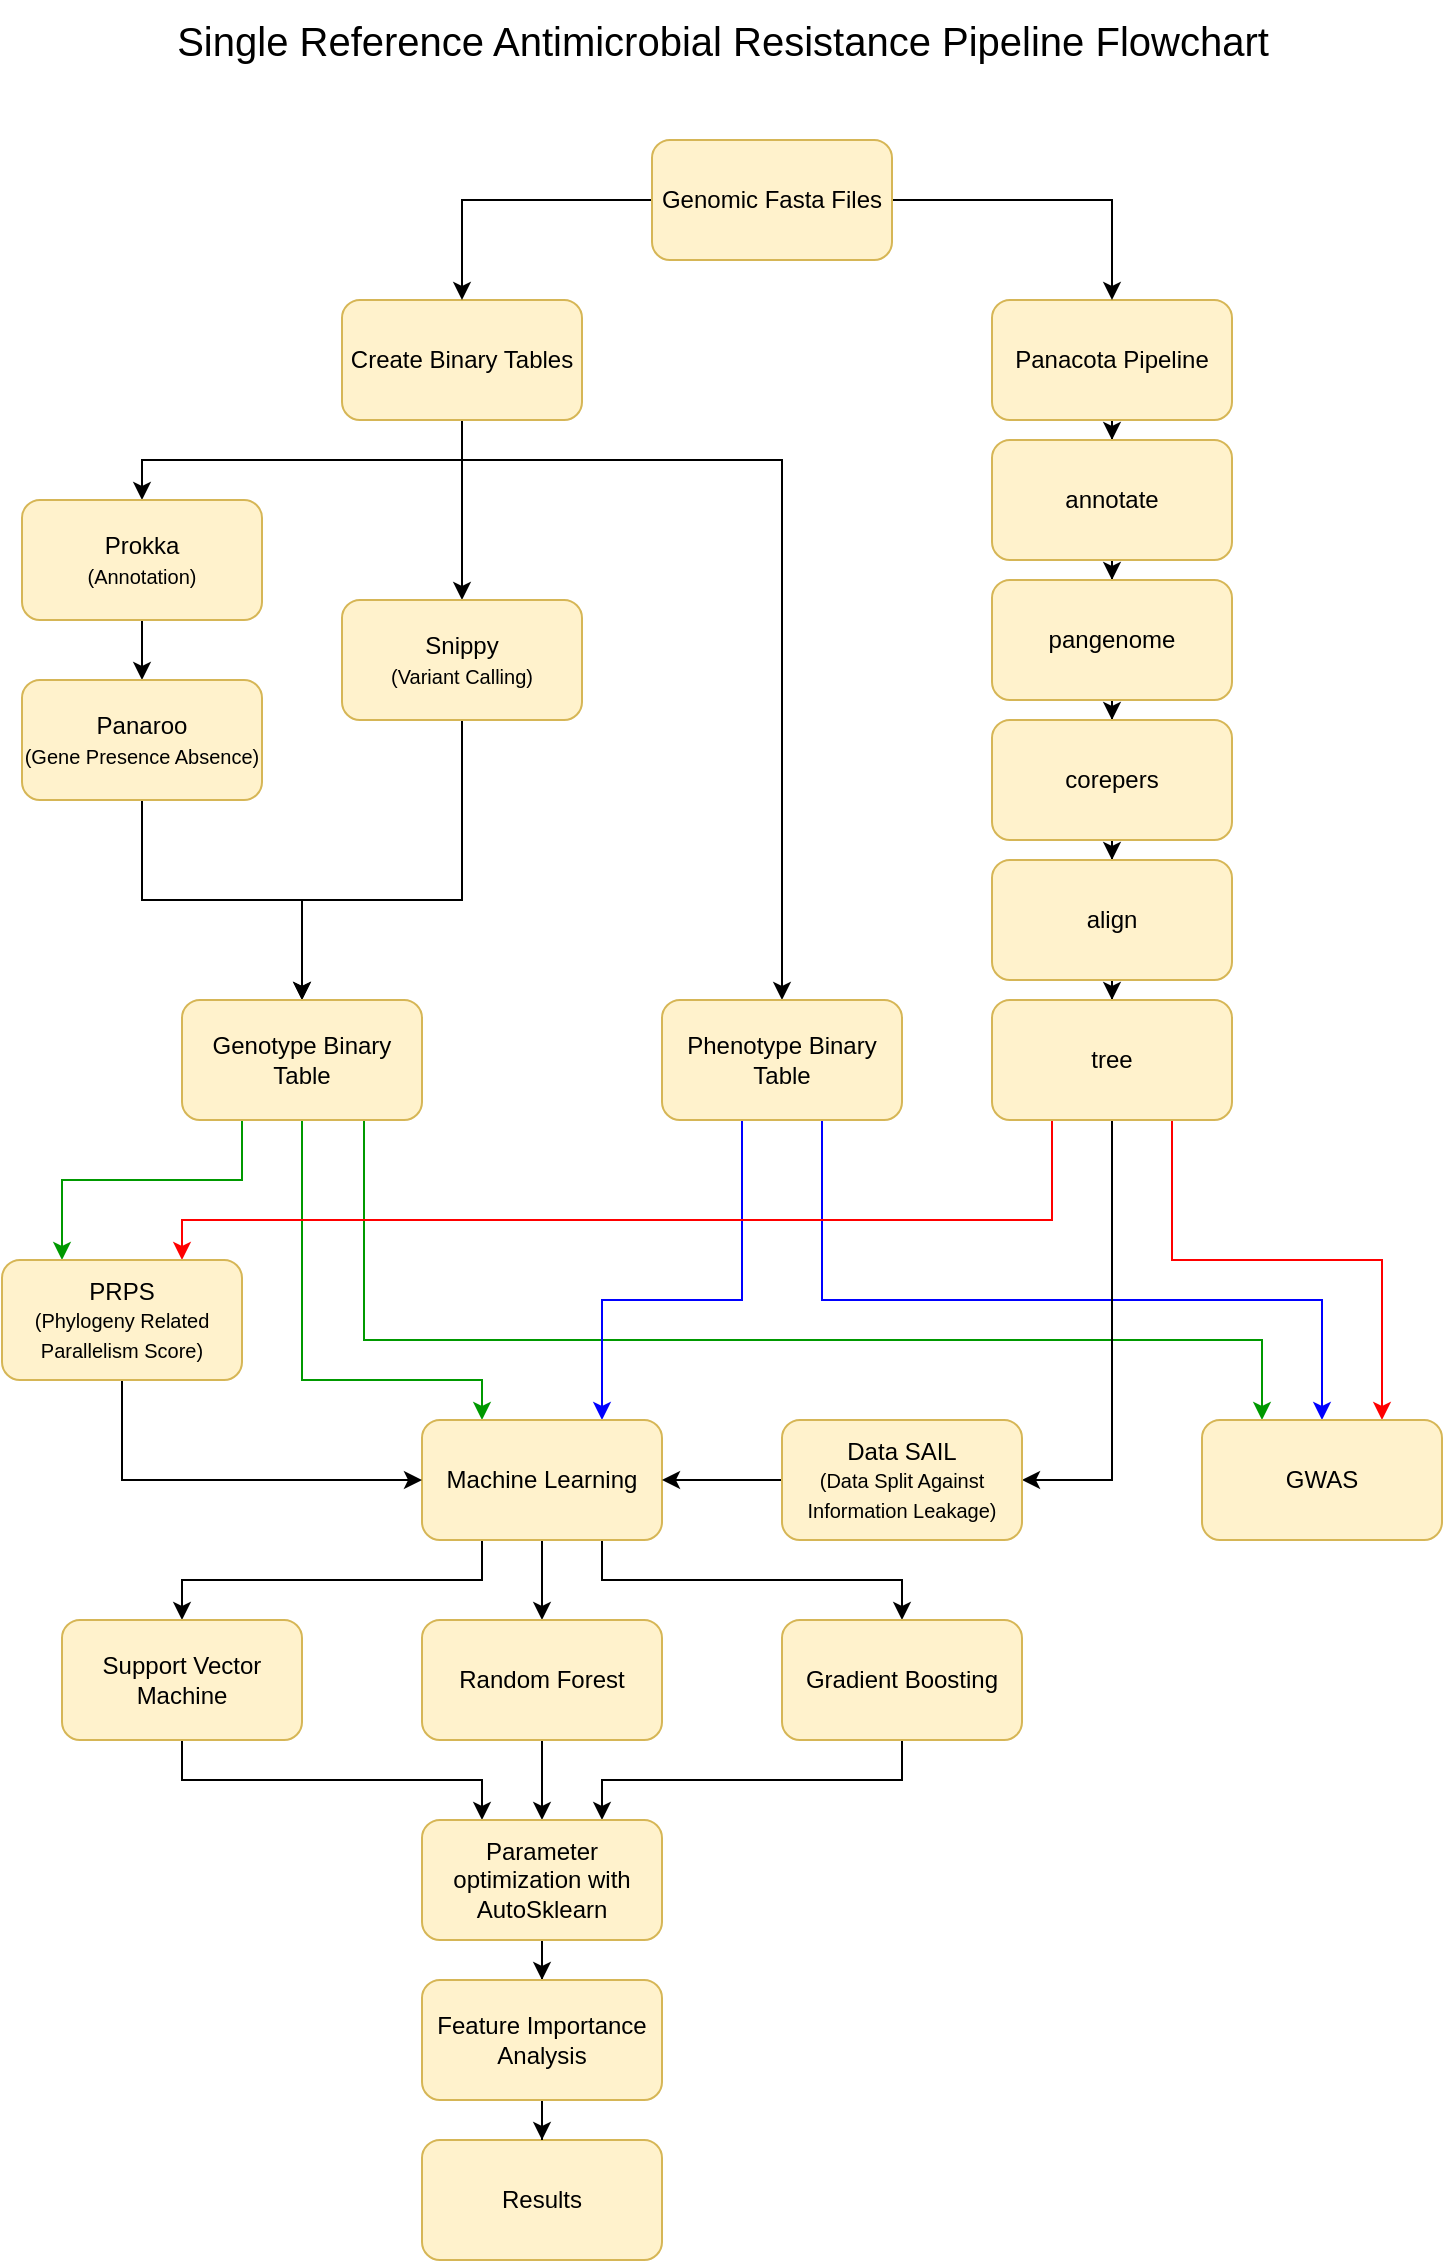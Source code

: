 <mxfile version="23.1.5" type="device">
  <diagram name="Page-1" id="MbhGSACNb4gu_uGpFhin">
    <mxGraphModel dx="1434" dy="836" grid="1" gridSize="10" guides="1" tooltips="1" connect="1" arrows="1" fold="1" page="1" pageScale="1" pageWidth="827" pageHeight="1169" background="none" math="0" shadow="0">
      <root>
        <mxCell id="0" />
        <mxCell id="1" parent="0" />
        <mxCell id="acNoMvWJMsMCijYzbIam-12" style="edgeStyle=orthogonalEdgeStyle;rounded=0;orthogonalLoop=1;jettySize=auto;html=1;exitX=0.5;exitY=1;exitDx=0;exitDy=0;entryX=0.5;entryY=0;entryDx=0;entryDy=0;" parent="1" source="acNoMvWJMsMCijYzbIam-1" target="acNoMvWJMsMCijYzbIam-8" edge="1">
          <mxGeometry relative="1" as="geometry">
            <Array as="points">
              <mxPoint x="284" y="220" />
              <mxPoint x="284" y="220" />
            </Array>
          </mxGeometry>
        </mxCell>
        <mxCell id="acNoMvWJMsMCijYzbIam-13" style="edgeStyle=orthogonalEdgeStyle;rounded=0;orthogonalLoop=1;jettySize=auto;html=1;exitX=0.5;exitY=1;exitDx=0;exitDy=0;entryX=0.5;entryY=0;entryDx=0;entryDy=0;" parent="1" source="acNoMvWJMsMCijYzbIam-1" target="acNoMvWJMsMCijYzbIam-2" edge="1">
          <mxGeometry relative="1" as="geometry" />
        </mxCell>
        <mxCell id="acNoMvWJMsMCijYzbIam-24" style="edgeStyle=orthogonalEdgeStyle;rounded=0;orthogonalLoop=1;jettySize=auto;html=1;exitX=0.5;exitY=1;exitDx=0;exitDy=0;entryX=0.5;entryY=0;entryDx=0;entryDy=0;" parent="1" source="acNoMvWJMsMCijYzbIam-1" target="acNoMvWJMsMCijYzbIam-25" edge="1">
          <mxGeometry relative="1" as="geometry">
            <mxPoint x="444" y="260" as="targetPoint" />
            <Array as="points">
              <mxPoint x="284" y="240" />
              <mxPoint x="444" y="240" />
            </Array>
          </mxGeometry>
        </mxCell>
        <mxCell id="acNoMvWJMsMCijYzbIam-1" value="Create Binary Tables" style="rounded=1;whiteSpace=wrap;html=1;fillColor=#fff2cc;strokeColor=#d6b656;" parent="1" vertex="1">
          <mxGeometry x="224" y="160" width="120" height="60" as="geometry" />
        </mxCell>
        <mxCell id="acNoMvWJMsMCijYzbIam-22" style="edgeStyle=orthogonalEdgeStyle;rounded=0;orthogonalLoop=1;jettySize=auto;html=1;exitX=0.5;exitY=1;exitDx=0;exitDy=0;entryX=0.5;entryY=0;entryDx=0;entryDy=0;" parent="1" source="acNoMvWJMsMCijYzbIam-2" target="acNoMvWJMsMCijYzbIam-10" edge="1">
          <mxGeometry relative="1" as="geometry" />
        </mxCell>
        <mxCell id="acNoMvWJMsMCijYzbIam-2" value="Prokka&lt;br&gt;&lt;font style=&quot;font-size: 10px;&quot;&gt;(Annotation)&lt;/font&gt;" style="whiteSpace=wrap;html=1;rounded=1;fillColor=#fff2cc;strokeColor=#d6b656;" parent="1" vertex="1">
          <mxGeometry x="64" y="260" width="120" height="60" as="geometry" />
        </mxCell>
        <mxCell id="acNoMvWJMsMCijYzbIam-21" style="edgeStyle=orthogonalEdgeStyle;rounded=0;orthogonalLoop=1;jettySize=auto;html=1;exitX=0.5;exitY=1;exitDx=0;exitDy=0;" parent="1" source="acNoMvWJMsMCijYzbIam-8" target="acNoMvWJMsMCijYzbIam-19" edge="1">
          <mxGeometry relative="1" as="geometry">
            <Array as="points">
              <mxPoint x="284" y="460" />
              <mxPoint x="204" y="460" />
            </Array>
          </mxGeometry>
        </mxCell>
        <mxCell id="acNoMvWJMsMCijYzbIam-8" value="Snippy&lt;br&gt;&lt;font style=&quot;font-size: 10px;&quot;&gt;(Variant Calling)&lt;/font&gt;" style="rounded=1;whiteSpace=wrap;html=1;fillColor=#fff2cc;strokeColor=#d6b656;" parent="1" vertex="1">
          <mxGeometry x="224" y="310" width="120" height="60" as="geometry" />
        </mxCell>
        <mxCell id="acNoMvWJMsMCijYzbIam-23" style="edgeStyle=orthogonalEdgeStyle;rounded=0;orthogonalLoop=1;jettySize=auto;html=1;exitX=0.5;exitY=1;exitDx=0;exitDy=0;entryX=0.5;entryY=0;entryDx=0;entryDy=0;" parent="1" source="acNoMvWJMsMCijYzbIam-10" target="acNoMvWJMsMCijYzbIam-19" edge="1">
          <mxGeometry relative="1" as="geometry" />
        </mxCell>
        <mxCell id="acNoMvWJMsMCijYzbIam-10" value="Panaroo&lt;br&gt;&lt;font style=&quot;font-size: 10px;&quot;&gt;(Gene Presence Absence)&lt;/font&gt;" style="whiteSpace=wrap;html=1;rounded=1;fillColor=#fff2cc;strokeColor=#d6b656;" parent="1" vertex="1">
          <mxGeometry x="64" y="350" width="120" height="60" as="geometry" />
        </mxCell>
        <mxCell id="EttusDQc6cs6hr2crV58-27" style="edgeStyle=orthogonalEdgeStyle;rounded=0;orthogonalLoop=1;jettySize=auto;html=1;exitX=0.75;exitY=1;exitDx=0;exitDy=0;strokeColor=#009900;entryX=0.25;entryY=0;entryDx=0;entryDy=0;" parent="1" source="acNoMvWJMsMCijYzbIam-19" target="EttusDQc6cs6hr2crV58-15" edge="1">
          <mxGeometry relative="1" as="geometry">
            <Array as="points">
              <mxPoint x="235" y="570" />
              <mxPoint x="235" y="680" />
              <mxPoint x="684" y="680" />
            </Array>
          </mxGeometry>
        </mxCell>
        <mxCell id="EttusDQc6cs6hr2crV58-38" style="edgeStyle=orthogonalEdgeStyle;rounded=0;orthogonalLoop=1;jettySize=auto;html=1;exitX=0.5;exitY=1;exitDx=0;exitDy=0;entryX=0.25;entryY=0;entryDx=0;entryDy=0;strokeColor=#009900;" parent="1" source="acNoMvWJMsMCijYzbIam-19" target="EttusDQc6cs6hr2crV58-21" edge="1">
          <mxGeometry relative="1" as="geometry">
            <Array as="points">
              <mxPoint x="204" y="700" />
              <mxPoint x="294" y="700" />
            </Array>
          </mxGeometry>
        </mxCell>
        <mxCell id="EttusDQc6cs6hr2crV58-49" style="edgeStyle=orthogonalEdgeStyle;rounded=0;orthogonalLoop=1;jettySize=auto;html=1;exitX=0.25;exitY=1;exitDx=0;exitDy=0;entryX=0.25;entryY=0;entryDx=0;entryDy=0;strokeColor=#009900;" parent="1" source="acNoMvWJMsMCijYzbIam-19" target="EttusDQc6cs6hr2crV58-48" edge="1">
          <mxGeometry relative="1" as="geometry">
            <Array as="points">
              <mxPoint x="174" y="600" />
              <mxPoint x="84" y="600" />
            </Array>
          </mxGeometry>
        </mxCell>
        <mxCell id="acNoMvWJMsMCijYzbIam-19" value="Genotype Binary Table" style="whiteSpace=wrap;html=1;rounded=1;fillColor=#fff2cc;strokeColor=#d6b656;" parent="1" vertex="1">
          <mxGeometry x="144" y="510" width="120" height="60" as="geometry" />
        </mxCell>
        <mxCell id="EttusDQc6cs6hr2crV58-35" style="edgeStyle=orthogonalEdgeStyle;rounded=0;orthogonalLoop=1;jettySize=auto;html=1;exitX=0.75;exitY=1;exitDx=0;exitDy=0;entryX=0.5;entryY=0;entryDx=0;entryDy=0;strokeColor=#0000FF;" parent="1" source="acNoMvWJMsMCijYzbIam-25" target="EttusDQc6cs6hr2crV58-15" edge="1">
          <mxGeometry relative="1" as="geometry">
            <Array as="points">
              <mxPoint x="464" y="570" />
              <mxPoint x="464" y="660" />
              <mxPoint x="714" y="660" />
            </Array>
          </mxGeometry>
        </mxCell>
        <mxCell id="EttusDQc6cs6hr2crV58-39" style="edgeStyle=orthogonalEdgeStyle;rounded=0;orthogonalLoop=1;jettySize=auto;html=1;entryX=0.75;entryY=0;entryDx=0;entryDy=0;strokeColor=#0000FF;" parent="1" target="EttusDQc6cs6hr2crV58-21" edge="1">
          <mxGeometry relative="1" as="geometry">
            <mxPoint x="424" y="570" as="sourcePoint" />
            <Array as="points">
              <mxPoint x="424" y="660" />
              <mxPoint x="354" y="660" />
            </Array>
          </mxGeometry>
        </mxCell>
        <mxCell id="acNoMvWJMsMCijYzbIam-25" value="Phenotype Binary Table" style="whiteSpace=wrap;html=1;rounded=1;fillColor=#fff2cc;strokeColor=#d6b656;" parent="1" vertex="1">
          <mxGeometry x="384" y="510" width="120" height="60" as="geometry" />
        </mxCell>
        <mxCell id="EttusDQc6cs6hr2crV58-4" value="" style="edgeStyle=orthogonalEdgeStyle;rounded=0;orthogonalLoop=1;jettySize=auto;html=1;" parent="1" source="EttusDQc6cs6hr2crV58-1" target="EttusDQc6cs6hr2crV58-3" edge="1">
          <mxGeometry relative="1" as="geometry" />
        </mxCell>
        <mxCell id="EttusDQc6cs6hr2crV58-1" value="Panacota Pipeline" style="rounded=1;whiteSpace=wrap;html=1;fillColor=#fff2cc;strokeColor=#d6b656;" parent="1" vertex="1">
          <mxGeometry x="549" y="160" width="120" height="60" as="geometry" />
        </mxCell>
        <mxCell id="EttusDQc6cs6hr2crV58-6" value="" style="edgeStyle=orthogonalEdgeStyle;rounded=0;orthogonalLoop=1;jettySize=auto;html=1;" parent="1" source="EttusDQc6cs6hr2crV58-3" target="EttusDQc6cs6hr2crV58-5" edge="1">
          <mxGeometry relative="1" as="geometry" />
        </mxCell>
        <mxCell id="EttusDQc6cs6hr2crV58-3" value="annotate" style="rounded=1;whiteSpace=wrap;html=1;fillColor=#fff2cc;strokeColor=#d6b656;" parent="1" vertex="1">
          <mxGeometry x="549" y="230" width="120" height="60" as="geometry" />
        </mxCell>
        <mxCell id="EttusDQc6cs6hr2crV58-8" value="" style="edgeStyle=orthogonalEdgeStyle;rounded=0;orthogonalLoop=1;jettySize=auto;html=1;" parent="1" source="EttusDQc6cs6hr2crV58-5" target="EttusDQc6cs6hr2crV58-7" edge="1">
          <mxGeometry relative="1" as="geometry" />
        </mxCell>
        <mxCell id="EttusDQc6cs6hr2crV58-5" value="pangenome" style="rounded=1;whiteSpace=wrap;html=1;fillColor=#fff2cc;strokeColor=#d6b656;" parent="1" vertex="1">
          <mxGeometry x="549" y="300" width="120" height="60" as="geometry" />
        </mxCell>
        <mxCell id="EttusDQc6cs6hr2crV58-10" value="" style="edgeStyle=orthogonalEdgeStyle;rounded=0;orthogonalLoop=1;jettySize=auto;html=1;" parent="1" source="EttusDQc6cs6hr2crV58-7" target="EttusDQc6cs6hr2crV58-9" edge="1">
          <mxGeometry relative="1" as="geometry" />
        </mxCell>
        <mxCell id="EttusDQc6cs6hr2crV58-7" value="corepers" style="rounded=1;whiteSpace=wrap;html=1;fillColor=#fff2cc;strokeColor=#d6b656;" parent="1" vertex="1">
          <mxGeometry x="549" y="370" width="120" height="60" as="geometry" />
        </mxCell>
        <mxCell id="EttusDQc6cs6hr2crV58-12" value="" style="edgeStyle=orthogonalEdgeStyle;rounded=0;orthogonalLoop=1;jettySize=auto;html=1;" parent="1" source="EttusDQc6cs6hr2crV58-9" target="EttusDQc6cs6hr2crV58-11" edge="1">
          <mxGeometry relative="1" as="geometry" />
        </mxCell>
        <mxCell id="EttusDQc6cs6hr2crV58-9" value="align" style="rounded=1;whiteSpace=wrap;html=1;fillColor=#fff2cc;strokeColor=#d6b656;" parent="1" vertex="1">
          <mxGeometry x="549" y="440" width="120" height="60" as="geometry" />
        </mxCell>
        <mxCell id="EttusDQc6cs6hr2crV58-28" style="edgeStyle=orthogonalEdgeStyle;rounded=0;orthogonalLoop=1;jettySize=auto;html=1;exitX=0.75;exitY=1;exitDx=0;exitDy=0;entryX=0.75;entryY=0;entryDx=0;entryDy=0;strokeColor=#FF0000;" parent="1" source="EttusDQc6cs6hr2crV58-11" target="EttusDQc6cs6hr2crV58-15" edge="1">
          <mxGeometry relative="1" as="geometry">
            <Array as="points">
              <mxPoint x="639" y="640" />
              <mxPoint x="744" y="640" />
            </Array>
          </mxGeometry>
        </mxCell>
        <mxCell id="EttusDQc6cs6hr2crV58-50" style="edgeStyle=orthogonalEdgeStyle;rounded=0;orthogonalLoop=1;jettySize=auto;html=1;exitX=0.25;exitY=1;exitDx=0;exitDy=0;entryX=0.75;entryY=0;entryDx=0;entryDy=0;strokeColor=#FF0000;" parent="1" source="EttusDQc6cs6hr2crV58-11" target="EttusDQc6cs6hr2crV58-48" edge="1">
          <mxGeometry relative="1" as="geometry">
            <Array as="points">
              <mxPoint x="579" y="620" />
              <mxPoint x="144" y="620" />
            </Array>
          </mxGeometry>
        </mxCell>
        <mxCell id="mEclXkI39ju033VUoXED-2" style="edgeStyle=orthogonalEdgeStyle;rounded=0;orthogonalLoop=1;jettySize=auto;html=1;exitX=0.5;exitY=1;exitDx=0;exitDy=0;entryX=1;entryY=0.5;entryDx=0;entryDy=0;" edge="1" parent="1" source="EttusDQc6cs6hr2crV58-11" target="EttusDQc6cs6hr2crV58-72">
          <mxGeometry relative="1" as="geometry" />
        </mxCell>
        <mxCell id="EttusDQc6cs6hr2crV58-11" value="tree" style="rounded=1;whiteSpace=wrap;html=1;fillColor=#fff2cc;strokeColor=#d6b656;" parent="1" vertex="1">
          <mxGeometry x="549" y="510" width="120" height="60" as="geometry" />
        </mxCell>
        <mxCell id="EttusDQc6cs6hr2crV58-15" value="GWAS" style="rounded=1;whiteSpace=wrap;html=1;fillColor=#fff2cc;strokeColor=#d6b656;" parent="1" vertex="1">
          <mxGeometry x="654" y="720" width="120" height="60" as="geometry" />
        </mxCell>
        <mxCell id="EttusDQc6cs6hr2crV58-59" style="edgeStyle=orthogonalEdgeStyle;rounded=0;orthogonalLoop=1;jettySize=auto;html=1;exitX=0.25;exitY=1;exitDx=0;exitDy=0;entryX=0.5;entryY=0;entryDx=0;entryDy=0;" parent="1" source="EttusDQc6cs6hr2crV58-21" target="EttusDQc6cs6hr2crV58-60" edge="1">
          <mxGeometry relative="1" as="geometry">
            <mxPoint x="104" y="820" as="targetPoint" />
            <Array as="points">
              <mxPoint x="294" y="800" />
              <mxPoint x="144" y="800" />
            </Array>
          </mxGeometry>
        </mxCell>
        <mxCell id="EttusDQc6cs6hr2crV58-62" value="" style="edgeStyle=orthogonalEdgeStyle;rounded=0;orthogonalLoop=1;jettySize=auto;html=1;" parent="1" source="EttusDQc6cs6hr2crV58-21" target="EttusDQc6cs6hr2crV58-61" edge="1">
          <mxGeometry relative="1" as="geometry" />
        </mxCell>
        <mxCell id="EttusDQc6cs6hr2crV58-63" style="edgeStyle=orthogonalEdgeStyle;rounded=0;orthogonalLoop=1;jettySize=auto;html=1;exitX=0.75;exitY=1;exitDx=0;exitDy=0;entryX=0.5;entryY=0;entryDx=0;entryDy=0;" parent="1" source="EttusDQc6cs6hr2crV58-21" target="EttusDQc6cs6hr2crV58-64" edge="1">
          <mxGeometry relative="1" as="geometry">
            <mxPoint x="504" y="820" as="targetPoint" />
            <Array as="points">
              <mxPoint x="354" y="800" />
              <mxPoint x="504" y="800" />
            </Array>
          </mxGeometry>
        </mxCell>
        <mxCell id="EttusDQc6cs6hr2crV58-21" value="Machine Learning" style="rounded=1;whiteSpace=wrap;html=1;fillColor=#fff2cc;strokeColor=#d6b656;" parent="1" vertex="1">
          <mxGeometry x="264" y="720" width="120" height="60" as="geometry" />
        </mxCell>
        <mxCell id="EttusDQc6cs6hr2crV58-51" style="edgeStyle=orthogonalEdgeStyle;rounded=0;orthogonalLoop=1;jettySize=auto;html=1;exitX=0.5;exitY=1;exitDx=0;exitDy=0;entryX=0;entryY=0.5;entryDx=0;entryDy=0;" parent="1" source="EttusDQc6cs6hr2crV58-48" target="EttusDQc6cs6hr2crV58-21" edge="1">
          <mxGeometry relative="1" as="geometry" />
        </mxCell>
        <mxCell id="EttusDQc6cs6hr2crV58-48" value="PRPS&lt;br&gt;&lt;font style=&quot;font-size: 10px;&quot;&gt;(Phylogeny Related Parallelism Score)&lt;/font&gt;" style="rounded=1;whiteSpace=wrap;html=1;fillColor=#fff2cc;strokeColor=#d6b656;" parent="1" vertex="1">
          <mxGeometry x="54" y="640" width="120" height="60" as="geometry" />
        </mxCell>
        <mxCell id="EttusDQc6cs6hr2crV58-52" value="&lt;font style=&quot;font-size: 20px;&quot;&gt;Single Reference Antimicrobial Resistance Pipeline Flowchart&lt;/font&gt;" style="text;html=1;align=center;verticalAlign=middle;resizable=0;points=[];autosize=1;strokeColor=none;fillColor=none;" parent="1" vertex="1">
          <mxGeometry x="129" y="10" width="570" height="40" as="geometry" />
        </mxCell>
        <mxCell id="EttusDQc6cs6hr2crV58-67" style="edgeStyle=orthogonalEdgeStyle;rounded=0;orthogonalLoop=1;jettySize=auto;html=1;exitX=0.5;exitY=1;exitDx=0;exitDy=0;entryX=0.25;entryY=0;entryDx=0;entryDy=0;" parent="1" source="EttusDQc6cs6hr2crV58-60" target="EttusDQc6cs6hr2crV58-66" edge="1">
          <mxGeometry relative="1" as="geometry">
            <Array as="points">
              <mxPoint x="144" y="900" />
              <mxPoint x="294" y="900" />
            </Array>
          </mxGeometry>
        </mxCell>
        <mxCell id="EttusDQc6cs6hr2crV58-60" value="Support Vector Machine" style="rounded=1;whiteSpace=wrap;html=1;fillColor=#fff2cc;strokeColor=#d6b656;" parent="1" vertex="1">
          <mxGeometry x="84" y="820" width="120" height="60" as="geometry" />
        </mxCell>
        <mxCell id="EttusDQc6cs6hr2crV58-68" style="edgeStyle=orthogonalEdgeStyle;rounded=0;orthogonalLoop=1;jettySize=auto;html=1;exitX=0.5;exitY=1;exitDx=0;exitDy=0;entryX=0.5;entryY=0;entryDx=0;entryDy=0;" parent="1" source="EttusDQc6cs6hr2crV58-61" target="EttusDQc6cs6hr2crV58-66" edge="1">
          <mxGeometry relative="1" as="geometry" />
        </mxCell>
        <mxCell id="EttusDQc6cs6hr2crV58-61" value="Random Forest" style="rounded=1;whiteSpace=wrap;html=1;fillColor=#fff2cc;strokeColor=#d6b656;" parent="1" vertex="1">
          <mxGeometry x="264" y="820" width="120" height="60" as="geometry" />
        </mxCell>
        <mxCell id="EttusDQc6cs6hr2crV58-69" style="edgeStyle=orthogonalEdgeStyle;rounded=0;orthogonalLoop=1;jettySize=auto;html=1;exitX=0.5;exitY=1;exitDx=0;exitDy=0;entryX=0.75;entryY=0;entryDx=0;entryDy=0;" parent="1" source="EttusDQc6cs6hr2crV58-64" target="EttusDQc6cs6hr2crV58-66" edge="1">
          <mxGeometry relative="1" as="geometry">
            <Array as="points">
              <mxPoint x="504" y="900" />
              <mxPoint x="354" y="900" />
            </Array>
          </mxGeometry>
        </mxCell>
        <mxCell id="EttusDQc6cs6hr2crV58-64" value="Gradient Boosting" style="rounded=1;whiteSpace=wrap;html=1;fillColor=#fff2cc;strokeColor=#d6b656;" parent="1" vertex="1">
          <mxGeometry x="444" y="820" width="120" height="60" as="geometry" />
        </mxCell>
        <mxCell id="hFegTtOwy7nXW7bJ5HmI-2" style="edgeStyle=orthogonalEdgeStyle;rounded=0;orthogonalLoop=1;jettySize=auto;html=1;entryX=0.5;entryY=0;entryDx=0;entryDy=0;" parent="1" source="EttusDQc6cs6hr2crV58-66" target="hFegTtOwy7nXW7bJ5HmI-1" edge="1">
          <mxGeometry relative="1" as="geometry" />
        </mxCell>
        <mxCell id="EttusDQc6cs6hr2crV58-66" value="Parameter optimization with AutoSklearn" style="rounded=1;whiteSpace=wrap;html=1;fillColor=#fff2cc;strokeColor=#d6b656;" parent="1" vertex="1">
          <mxGeometry x="264" y="920" width="120" height="60" as="geometry" />
        </mxCell>
        <mxCell id="EttusDQc6cs6hr2crV58-70" value="Results" style="rounded=1;whiteSpace=wrap;html=1;fillColor=#fff2cc;strokeColor=#d6b656;" parent="1" vertex="1">
          <mxGeometry x="264" y="1080" width="120" height="60" as="geometry" />
        </mxCell>
        <mxCell id="EttusDQc6cs6hr2crV58-74" style="edgeStyle=orthogonalEdgeStyle;rounded=0;orthogonalLoop=1;jettySize=auto;html=1;exitX=0;exitY=0.5;exitDx=0;exitDy=0;entryX=1;entryY=0.5;entryDx=0;entryDy=0;" parent="1" source="EttusDQc6cs6hr2crV58-72" target="EttusDQc6cs6hr2crV58-21" edge="1">
          <mxGeometry relative="1" as="geometry" />
        </mxCell>
        <mxCell id="EttusDQc6cs6hr2crV58-72" value="Data SAIL&lt;br&gt;&lt;font style=&quot;font-size: 10px;&quot;&gt;(Data Split Against Information Leakage)&lt;/font&gt;" style="rounded=1;whiteSpace=wrap;html=1;fillColor=#fff2cc;strokeColor=#d6b656;" parent="1" vertex="1">
          <mxGeometry x="444" y="720" width="120" height="60" as="geometry" />
        </mxCell>
        <mxCell id="hFegTtOwy7nXW7bJ5HmI-3" style="edgeStyle=orthogonalEdgeStyle;rounded=0;orthogonalLoop=1;jettySize=auto;html=1;entryX=0.5;entryY=0;entryDx=0;entryDy=0;" parent="1" source="hFegTtOwy7nXW7bJ5HmI-1" target="EttusDQc6cs6hr2crV58-70" edge="1">
          <mxGeometry relative="1" as="geometry" />
        </mxCell>
        <mxCell id="hFegTtOwy7nXW7bJ5HmI-1" value="Feature Importance Analysis" style="rounded=1;whiteSpace=wrap;html=1;fillColor=#fff2cc;strokeColor=#d6b656;" parent="1" vertex="1">
          <mxGeometry x="264" y="1000" width="120" height="60" as="geometry" />
        </mxCell>
        <mxCell id="hFegTtOwy7nXW7bJ5HmI-9" style="edgeStyle=orthogonalEdgeStyle;rounded=0;orthogonalLoop=1;jettySize=auto;html=1;entryX=0.5;entryY=0;entryDx=0;entryDy=0;" parent="1" source="hFegTtOwy7nXW7bJ5HmI-8" target="acNoMvWJMsMCijYzbIam-1" edge="1">
          <mxGeometry relative="1" as="geometry" />
        </mxCell>
        <mxCell id="hFegTtOwy7nXW7bJ5HmI-10" style="edgeStyle=orthogonalEdgeStyle;rounded=0;orthogonalLoop=1;jettySize=auto;html=1;exitX=1;exitY=0.5;exitDx=0;exitDy=0;entryX=0.5;entryY=0;entryDx=0;entryDy=0;" parent="1" source="hFegTtOwy7nXW7bJ5HmI-8" target="EttusDQc6cs6hr2crV58-1" edge="1">
          <mxGeometry relative="1" as="geometry" />
        </mxCell>
        <mxCell id="hFegTtOwy7nXW7bJ5HmI-8" value="Genomic Fasta Files" style="rounded=1;whiteSpace=wrap;html=1;fillColor=#fff2cc;strokeColor=#d6b656;" parent="1" vertex="1">
          <mxGeometry x="379" y="80" width="120" height="60" as="geometry" />
        </mxCell>
      </root>
    </mxGraphModel>
  </diagram>
</mxfile>
